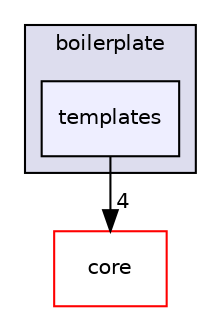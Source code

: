 digraph "tools/dev/boilerplate/templates" {
  compound=true
  node [ fontsize="10", fontname="Helvetica"];
  edge [ labelfontsize="10", labelfontname="Helvetica"];
  subgraph clusterdir_1847c9c35288ecd6857dd1a91bc191c0 {
    graph [ bgcolor="#ddddee", pencolor="black", label="boilerplate" fontname="Helvetica", fontsize="10", URL="dir_1847c9c35288ecd6857dd1a91bc191c0.html"]
  dir_aa23b1461674ed8cfa1c32c8a9dc3552 [shape=box, label="templates", style="filled", fillcolor="#eeeeff", pencolor="black", URL="dir_aa23b1461674ed8cfa1c32c8a9dc3552.html"];
  }
  dir_4270bfced15e0e73154b13468c7c9ad9 [shape=box label="core" fillcolor="white" style="filled" color="red" URL="dir_4270bfced15e0e73154b13468c7c9ad9.html"];
  dir_aa23b1461674ed8cfa1c32c8a9dc3552->dir_4270bfced15e0e73154b13468c7c9ad9 [headlabel="4", labeldistance=1.5 headhref="dir_000064_000001.html"];
}
